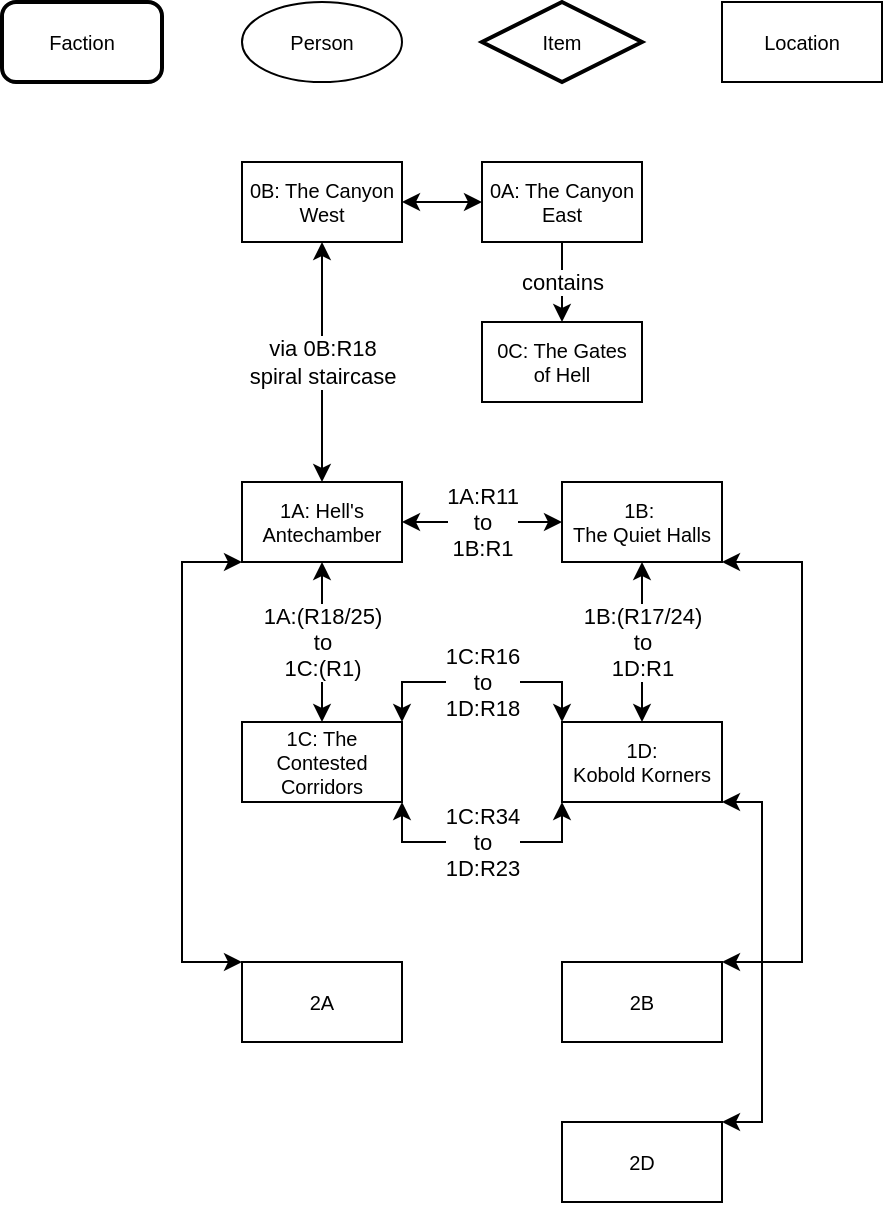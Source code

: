 <mxfile version="28.1.0">
  <diagram name="Page-1" id="zi4A_mB4BPXGmaXGs8Um">
    <mxGraphModel dx="943" dy="502" grid="1" gridSize="10" guides="1" tooltips="1" connect="1" arrows="1" fold="1" page="1" pageScale="1" pageWidth="850" pageHeight="1100" math="0" shadow="0">
      <root>
        <mxCell id="0" />
        <mxCell id="1" parent="0" />
        <mxCell id="AH5hoyW0eU1z7ruqe60g-1" value="&lt;font&gt;Faction&lt;/font&gt;" style="rounded=1;whiteSpace=wrap;html=1;absoluteArcSize=1;arcSize=14;strokeWidth=2;fontSize=10;" vertex="1" parent="1">
          <mxGeometry x="40" y="40" width="80" height="40" as="geometry" />
        </mxCell>
        <mxCell id="AH5hoyW0eU1z7ruqe60g-2" value="Person" style="ellipse;whiteSpace=wrap;html=1;fontSize=10;" vertex="1" parent="1">
          <mxGeometry x="160" y="40" width="80" height="40" as="geometry" />
        </mxCell>
        <mxCell id="AH5hoyW0eU1z7ruqe60g-3" value="&lt;font&gt;Item&lt;/font&gt;" style="strokeWidth=2;html=1;shape=mxgraph.flowchart.decision;whiteSpace=wrap;fontSize=10;" vertex="1" parent="1">
          <mxGeometry x="280" y="40" width="80" height="40" as="geometry" />
        </mxCell>
        <mxCell id="AH5hoyW0eU1z7ruqe60g-4" value="Location" style="rounded=0;whiteSpace=wrap;html=1;fontSize=10;" vertex="1" parent="1">
          <mxGeometry x="400" y="40" width="80" height="40" as="geometry" />
        </mxCell>
        <mxCell id="AH5hoyW0eU1z7ruqe60g-20" value="&lt;div&gt;1A:R11&lt;/div&gt;&lt;div&gt;to&lt;/div&gt;&lt;div&gt;1B:R1&lt;/div&gt;" style="edgeStyle=orthogonalEdgeStyle;shape=connector;rounded=0;orthogonalLoop=1;jettySize=auto;html=1;strokeColor=default;align=center;verticalAlign=middle;fontFamily=Helvetica;fontSize=11;fontColor=default;labelBackgroundColor=default;startArrow=classic;startFill=1;endArrow=classic;" edge="1" parent="1" source="AH5hoyW0eU1z7ruqe60g-8" target="AH5hoyW0eU1z7ruqe60g-9">
          <mxGeometry relative="1" as="geometry" />
        </mxCell>
        <mxCell id="AH5hoyW0eU1z7ruqe60g-22" value="&lt;div&gt;1A:(R18/25)&lt;/div&gt;&lt;div&gt;to&lt;/div&gt;&lt;div&gt;1C:(R1)&lt;/div&gt;" style="edgeStyle=orthogonalEdgeStyle;shape=connector;rounded=0;orthogonalLoop=1;jettySize=auto;html=1;strokeColor=default;align=center;verticalAlign=middle;fontFamily=Helvetica;fontSize=11;fontColor=default;labelBackgroundColor=default;startArrow=classic;startFill=1;endArrow=classic;" edge="1" parent="1" source="AH5hoyW0eU1z7ruqe60g-8" target="AH5hoyW0eU1z7ruqe60g-10">
          <mxGeometry relative="1" as="geometry" />
        </mxCell>
        <mxCell id="AH5hoyW0eU1z7ruqe60g-27" style="edgeStyle=orthogonalEdgeStyle;shape=connector;rounded=0;orthogonalLoop=1;jettySize=auto;html=1;exitX=0;exitY=1;exitDx=0;exitDy=0;strokeColor=default;align=center;verticalAlign=middle;fontFamily=Helvetica;fontSize=11;fontColor=default;labelBackgroundColor=default;startArrow=classic;startFill=1;endArrow=classic;entryX=0;entryY=0;entryDx=0;entryDy=0;" edge="1" parent="1" source="AH5hoyW0eU1z7ruqe60g-8" target="AH5hoyW0eU1z7ruqe60g-26">
          <mxGeometry relative="1" as="geometry">
            <Array as="points">
              <mxPoint x="130" y="320" />
              <mxPoint x="130" y="520" />
            </Array>
          </mxGeometry>
        </mxCell>
        <mxCell id="AH5hoyW0eU1z7ruqe60g-8" value="&lt;div&gt;1A: Hell&#39;s&lt;/div&gt;&lt;div&gt;Antechamber&lt;/div&gt;" style="rounded=0;whiteSpace=wrap;html=1;fontSize=10;" vertex="1" parent="1">
          <mxGeometry x="160" y="280" width="80" height="40" as="geometry" />
        </mxCell>
        <mxCell id="AH5hoyW0eU1z7ruqe60g-25" value="&lt;div&gt;1B:(R17/24)&lt;/div&gt;&lt;div&gt;to&lt;/div&gt;&lt;div&gt;1D:R1&lt;/div&gt;" style="edgeStyle=orthogonalEdgeStyle;shape=connector;rounded=0;orthogonalLoop=1;jettySize=auto;html=1;strokeColor=default;align=center;verticalAlign=middle;fontFamily=Helvetica;fontSize=11;fontColor=default;labelBackgroundColor=default;startArrow=classic;startFill=1;endArrow=classic;" edge="1" parent="1" source="AH5hoyW0eU1z7ruqe60g-9" target="AH5hoyW0eU1z7ruqe60g-11">
          <mxGeometry relative="1" as="geometry" />
        </mxCell>
        <mxCell id="AH5hoyW0eU1z7ruqe60g-29" style="edgeStyle=orthogonalEdgeStyle;shape=connector;rounded=0;orthogonalLoop=1;jettySize=auto;html=1;exitX=1;exitY=1;exitDx=0;exitDy=0;strokeColor=default;align=center;verticalAlign=middle;fontFamily=Helvetica;fontSize=11;fontColor=default;labelBackgroundColor=default;startArrow=classic;startFill=1;endArrow=classic;entryX=1;entryY=0;entryDx=0;entryDy=0;" edge="1" parent="1" source="AH5hoyW0eU1z7ruqe60g-9" target="AH5hoyW0eU1z7ruqe60g-28">
          <mxGeometry relative="1" as="geometry">
            <Array as="points">
              <mxPoint x="440" y="320" />
              <mxPoint x="440" y="520" />
            </Array>
          </mxGeometry>
        </mxCell>
        <mxCell id="AH5hoyW0eU1z7ruqe60g-9" value="&lt;div&gt;1B:&amp;nbsp;&lt;/div&gt;&lt;div&gt;The Quiet Halls&lt;/div&gt;" style="rounded=0;whiteSpace=wrap;html=1;fontSize=10;" vertex="1" parent="1">
          <mxGeometry x="320" y="280" width="80" height="40" as="geometry" />
        </mxCell>
        <mxCell id="AH5hoyW0eU1z7ruqe60g-23" value="&lt;div&gt;1C:R16&lt;/div&gt;&lt;div&gt;to&lt;/div&gt;&lt;div&gt;1D:R18&lt;/div&gt;" style="edgeStyle=orthogonalEdgeStyle;shape=connector;rounded=0;orthogonalLoop=1;jettySize=auto;html=1;strokeColor=default;align=center;verticalAlign=middle;fontFamily=Helvetica;fontSize=11;fontColor=default;labelBackgroundColor=default;startArrow=classic;startFill=1;endArrow=classic;exitX=1;exitY=0;exitDx=0;exitDy=0;entryX=0;entryY=0;entryDx=0;entryDy=0;" edge="1" parent="1" source="AH5hoyW0eU1z7ruqe60g-10" target="AH5hoyW0eU1z7ruqe60g-11">
          <mxGeometry relative="1" as="geometry" />
        </mxCell>
        <mxCell id="AH5hoyW0eU1z7ruqe60g-24" value="&lt;div&gt;1C:R34&lt;/div&gt;&lt;div&gt;to&lt;/div&gt;&lt;div&gt;1D:R23&lt;/div&gt;" style="edgeStyle=orthogonalEdgeStyle;shape=connector;rounded=0;orthogonalLoop=1;jettySize=auto;html=1;exitX=1;exitY=1;exitDx=0;exitDy=0;entryX=0;entryY=1;entryDx=0;entryDy=0;strokeColor=default;align=center;verticalAlign=middle;fontFamily=Helvetica;fontSize=11;fontColor=default;labelBackgroundColor=default;startArrow=classic;startFill=1;endArrow=classic;" edge="1" parent="1" source="AH5hoyW0eU1z7ruqe60g-10" target="AH5hoyW0eU1z7ruqe60g-11">
          <mxGeometry relative="1" as="geometry" />
        </mxCell>
        <mxCell id="AH5hoyW0eU1z7ruqe60g-10" value="&lt;div&gt;1C: The&lt;/div&gt;&lt;div&gt;Contested Corridors&lt;/div&gt;" style="rounded=0;whiteSpace=wrap;html=1;fontSize=10;" vertex="1" parent="1">
          <mxGeometry x="160" y="400" width="80" height="40" as="geometry" />
        </mxCell>
        <mxCell id="AH5hoyW0eU1z7ruqe60g-31" style="edgeStyle=orthogonalEdgeStyle;shape=connector;rounded=0;orthogonalLoop=1;jettySize=auto;html=1;exitX=1;exitY=1;exitDx=0;exitDy=0;strokeColor=default;align=center;verticalAlign=middle;fontFamily=Helvetica;fontSize=11;fontColor=default;labelBackgroundColor=default;startArrow=classic;startFill=1;endArrow=classic;entryX=1;entryY=0;entryDx=0;entryDy=0;" edge="1" parent="1" source="AH5hoyW0eU1z7ruqe60g-11" target="AH5hoyW0eU1z7ruqe60g-30">
          <mxGeometry relative="1" as="geometry">
            <Array as="points">
              <mxPoint x="420" y="440" />
              <mxPoint x="420" y="600" />
            </Array>
          </mxGeometry>
        </mxCell>
        <mxCell id="AH5hoyW0eU1z7ruqe60g-11" value="&lt;div&gt;1D:&lt;/div&gt;&lt;div&gt;Kobold Korners&lt;/div&gt;" style="rounded=0;whiteSpace=wrap;html=1;fontSize=10;" vertex="1" parent="1">
          <mxGeometry x="320" y="400" width="80" height="40" as="geometry" />
        </mxCell>
        <mxCell id="AH5hoyW0eU1z7ruqe60g-15" style="edgeStyle=orthogonalEdgeStyle;rounded=0;orthogonalLoop=1;jettySize=auto;html=1;startArrow=classic;startFill=1;" edge="1" parent="1" source="AH5hoyW0eU1z7ruqe60g-12" target="AH5hoyW0eU1z7ruqe60g-13">
          <mxGeometry relative="1" as="geometry" />
        </mxCell>
        <mxCell id="AH5hoyW0eU1z7ruqe60g-16" value="contains" style="edgeStyle=orthogonalEdgeStyle;shape=connector;rounded=0;orthogonalLoop=1;jettySize=auto;html=1;strokeColor=default;align=center;verticalAlign=middle;fontFamily=Helvetica;fontSize=11;fontColor=default;labelBackgroundColor=default;startArrow=none;startFill=0;endArrow=classic;" edge="1" parent="1" source="AH5hoyW0eU1z7ruqe60g-12" target="AH5hoyW0eU1z7ruqe60g-14">
          <mxGeometry relative="1" as="geometry" />
        </mxCell>
        <mxCell id="AH5hoyW0eU1z7ruqe60g-12" value="&lt;div&gt;0A: The Canyon&lt;/div&gt;&lt;div&gt;East&lt;/div&gt;" style="rounded=0;whiteSpace=wrap;html=1;fontSize=10;" vertex="1" parent="1">
          <mxGeometry x="280" y="120" width="80" height="40" as="geometry" />
        </mxCell>
        <mxCell id="AH5hoyW0eU1z7ruqe60g-18" value="&lt;div&gt;via 0B:R18&lt;/div&gt;&lt;div&gt;spiral staircase&lt;/div&gt;" style="edgeStyle=orthogonalEdgeStyle;shape=connector;rounded=0;orthogonalLoop=1;jettySize=auto;html=1;strokeColor=default;align=center;verticalAlign=middle;fontFamily=Helvetica;fontSize=11;fontColor=default;labelBackgroundColor=default;startArrow=classic;startFill=1;endArrow=classic;" edge="1" parent="1" source="AH5hoyW0eU1z7ruqe60g-13" target="AH5hoyW0eU1z7ruqe60g-8">
          <mxGeometry relative="1" as="geometry" />
        </mxCell>
        <mxCell id="AH5hoyW0eU1z7ruqe60g-13" value="&lt;div&gt;0B: The Canyon&lt;/div&gt;&lt;div&gt;West&lt;/div&gt;" style="rounded=0;whiteSpace=wrap;html=1;fontSize=10;" vertex="1" parent="1">
          <mxGeometry x="160" y="120" width="80" height="40" as="geometry" />
        </mxCell>
        <mxCell id="AH5hoyW0eU1z7ruqe60g-14" value="&lt;div&gt;0C: The Gates&lt;/div&gt;&lt;div&gt;of Hell&lt;/div&gt;" style="rounded=0;whiteSpace=wrap;html=1;fontSize=10;" vertex="1" parent="1">
          <mxGeometry x="280" y="200" width="80" height="40" as="geometry" />
        </mxCell>
        <mxCell id="AH5hoyW0eU1z7ruqe60g-26" value="2A" style="rounded=0;whiteSpace=wrap;html=1;fontSize=10;" vertex="1" parent="1">
          <mxGeometry x="160" y="520" width="80" height="40" as="geometry" />
        </mxCell>
        <mxCell id="AH5hoyW0eU1z7ruqe60g-28" value="2B" style="rounded=0;whiteSpace=wrap;html=1;fontSize=10;" vertex="1" parent="1">
          <mxGeometry x="320" y="520" width="80" height="40" as="geometry" />
        </mxCell>
        <mxCell id="AH5hoyW0eU1z7ruqe60g-30" value="2D" style="rounded=0;whiteSpace=wrap;html=1;fontSize=10;" vertex="1" parent="1">
          <mxGeometry x="320" y="600" width="80" height="40" as="geometry" />
        </mxCell>
      </root>
    </mxGraphModel>
  </diagram>
</mxfile>
